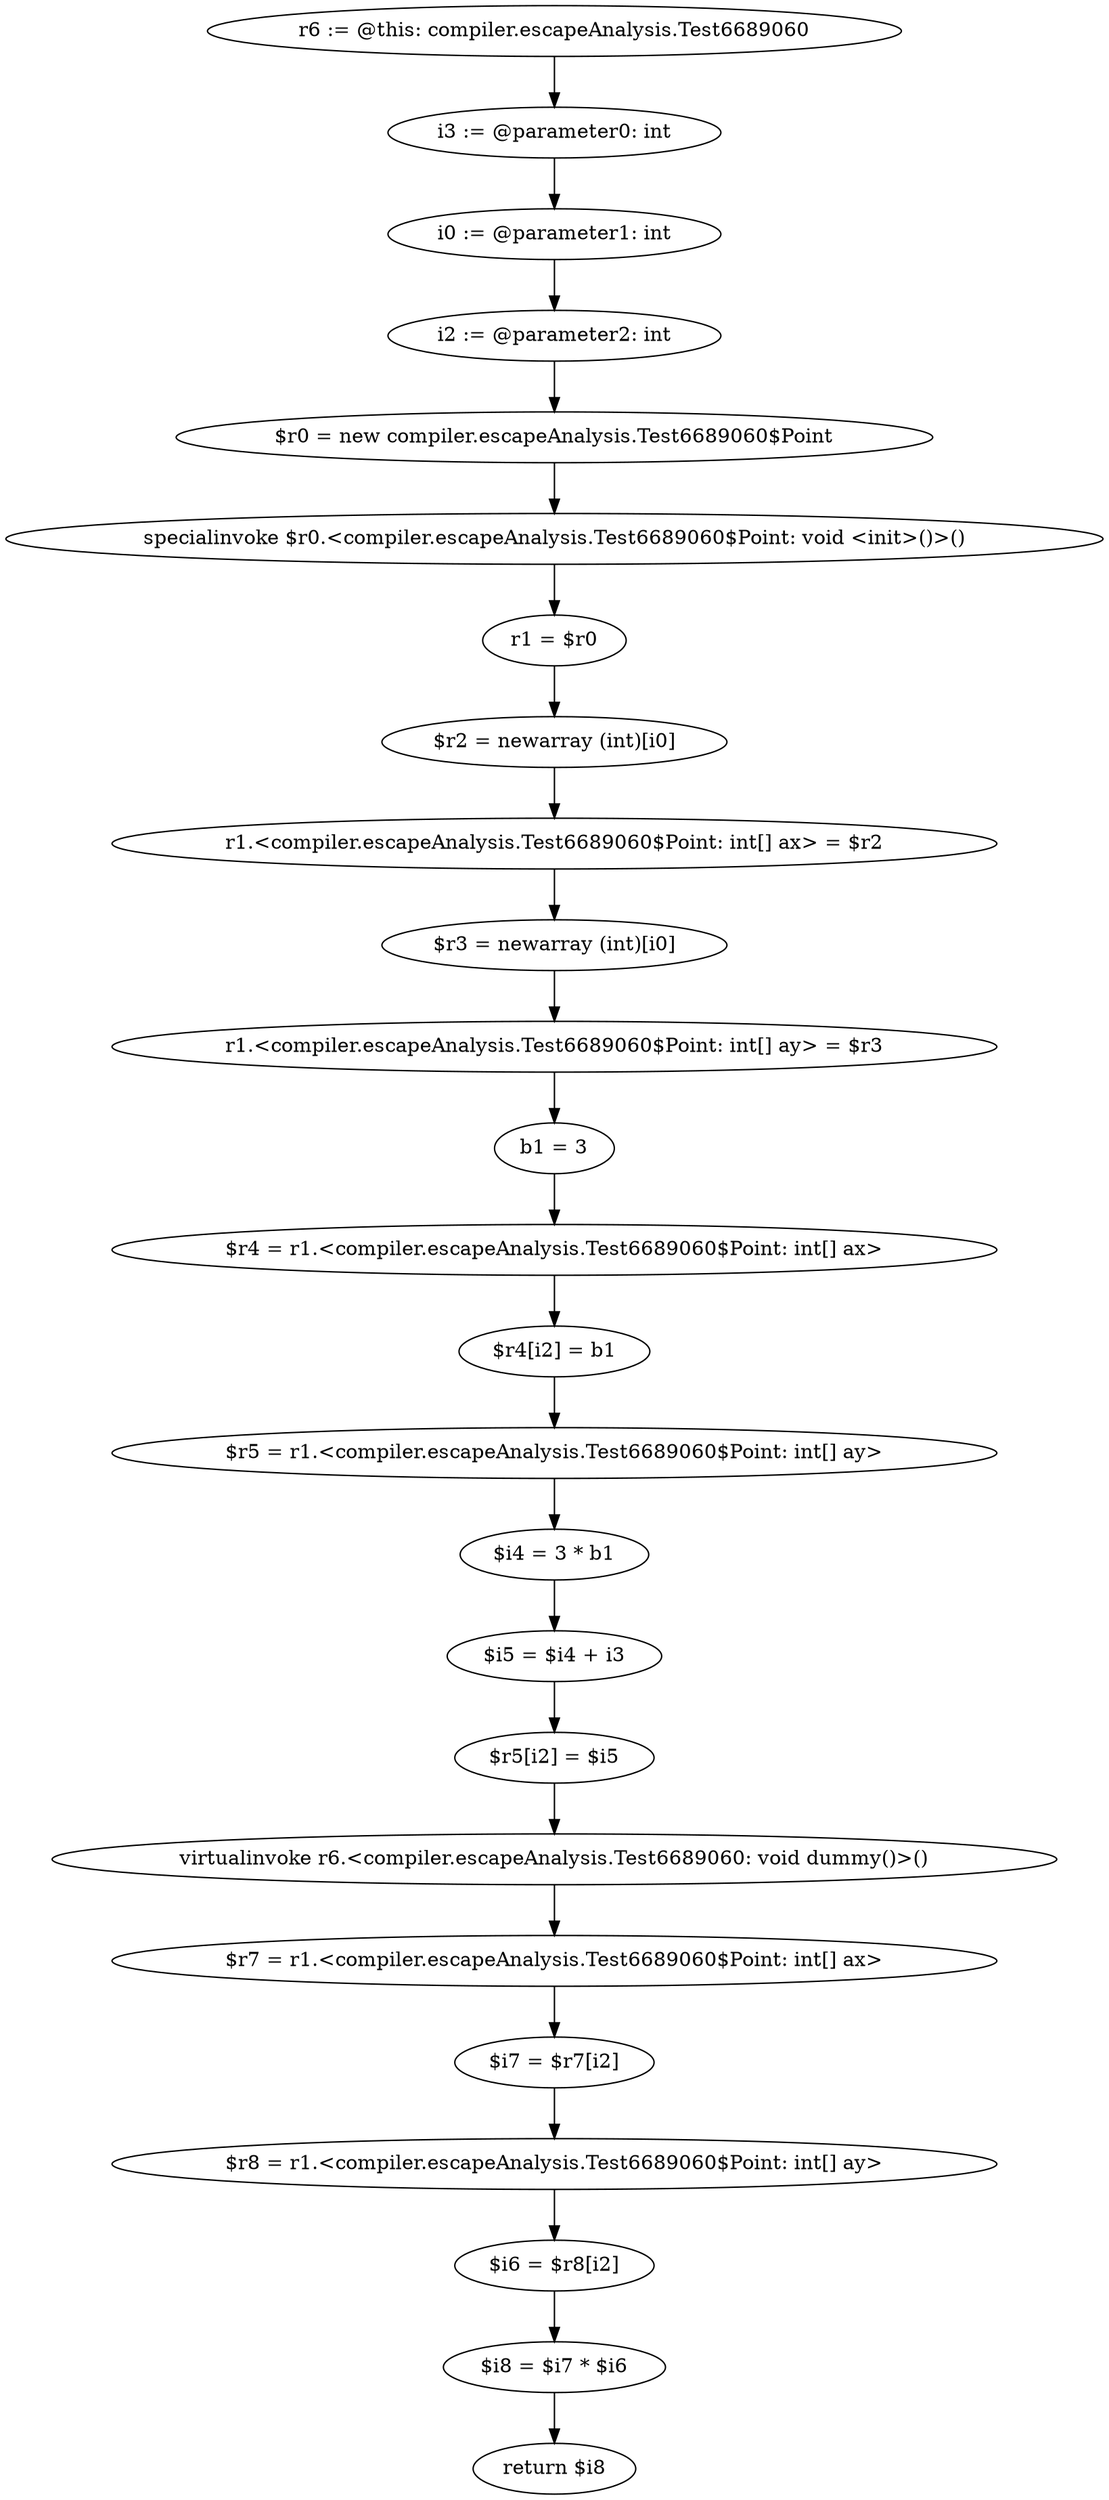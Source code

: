 digraph "unitGraph" {
    "r6 := @this: compiler.escapeAnalysis.Test6689060"
    "i3 := @parameter0: int"
    "i0 := @parameter1: int"
    "i2 := @parameter2: int"
    "$r0 = new compiler.escapeAnalysis.Test6689060$Point"
    "specialinvoke $r0.<compiler.escapeAnalysis.Test6689060$Point: void <init>()>()"
    "r1 = $r0"
    "$r2 = newarray (int)[i0]"
    "r1.<compiler.escapeAnalysis.Test6689060$Point: int[] ax> = $r2"
    "$r3 = newarray (int)[i0]"
    "r1.<compiler.escapeAnalysis.Test6689060$Point: int[] ay> = $r3"
    "b1 = 3"
    "$r4 = r1.<compiler.escapeAnalysis.Test6689060$Point: int[] ax>"
    "$r4[i2] = b1"
    "$r5 = r1.<compiler.escapeAnalysis.Test6689060$Point: int[] ay>"
    "$i4 = 3 * b1"
    "$i5 = $i4 + i3"
    "$r5[i2] = $i5"
    "virtualinvoke r6.<compiler.escapeAnalysis.Test6689060: void dummy()>()"
    "$r7 = r1.<compiler.escapeAnalysis.Test6689060$Point: int[] ax>"
    "$i7 = $r7[i2]"
    "$r8 = r1.<compiler.escapeAnalysis.Test6689060$Point: int[] ay>"
    "$i6 = $r8[i2]"
    "$i8 = $i7 * $i6"
    "return $i8"
    "r6 := @this: compiler.escapeAnalysis.Test6689060"->"i3 := @parameter0: int";
    "i3 := @parameter0: int"->"i0 := @parameter1: int";
    "i0 := @parameter1: int"->"i2 := @parameter2: int";
    "i2 := @parameter2: int"->"$r0 = new compiler.escapeAnalysis.Test6689060$Point";
    "$r0 = new compiler.escapeAnalysis.Test6689060$Point"->"specialinvoke $r0.<compiler.escapeAnalysis.Test6689060$Point: void <init>()>()";
    "specialinvoke $r0.<compiler.escapeAnalysis.Test6689060$Point: void <init>()>()"->"r1 = $r0";
    "r1 = $r0"->"$r2 = newarray (int)[i0]";
    "$r2 = newarray (int)[i0]"->"r1.<compiler.escapeAnalysis.Test6689060$Point: int[] ax> = $r2";
    "r1.<compiler.escapeAnalysis.Test6689060$Point: int[] ax> = $r2"->"$r3 = newarray (int)[i0]";
    "$r3 = newarray (int)[i0]"->"r1.<compiler.escapeAnalysis.Test6689060$Point: int[] ay> = $r3";
    "r1.<compiler.escapeAnalysis.Test6689060$Point: int[] ay> = $r3"->"b1 = 3";
    "b1 = 3"->"$r4 = r1.<compiler.escapeAnalysis.Test6689060$Point: int[] ax>";
    "$r4 = r1.<compiler.escapeAnalysis.Test6689060$Point: int[] ax>"->"$r4[i2] = b1";
    "$r4[i2] = b1"->"$r5 = r1.<compiler.escapeAnalysis.Test6689060$Point: int[] ay>";
    "$r5 = r1.<compiler.escapeAnalysis.Test6689060$Point: int[] ay>"->"$i4 = 3 * b1";
    "$i4 = 3 * b1"->"$i5 = $i4 + i3";
    "$i5 = $i4 + i3"->"$r5[i2] = $i5";
    "$r5[i2] = $i5"->"virtualinvoke r6.<compiler.escapeAnalysis.Test6689060: void dummy()>()";
    "virtualinvoke r6.<compiler.escapeAnalysis.Test6689060: void dummy()>()"->"$r7 = r1.<compiler.escapeAnalysis.Test6689060$Point: int[] ax>";
    "$r7 = r1.<compiler.escapeAnalysis.Test6689060$Point: int[] ax>"->"$i7 = $r7[i2]";
    "$i7 = $r7[i2]"->"$r8 = r1.<compiler.escapeAnalysis.Test6689060$Point: int[] ay>";
    "$r8 = r1.<compiler.escapeAnalysis.Test6689060$Point: int[] ay>"->"$i6 = $r8[i2]";
    "$i6 = $r8[i2]"->"$i8 = $i7 * $i6";
    "$i8 = $i7 * $i6"->"return $i8";
}
